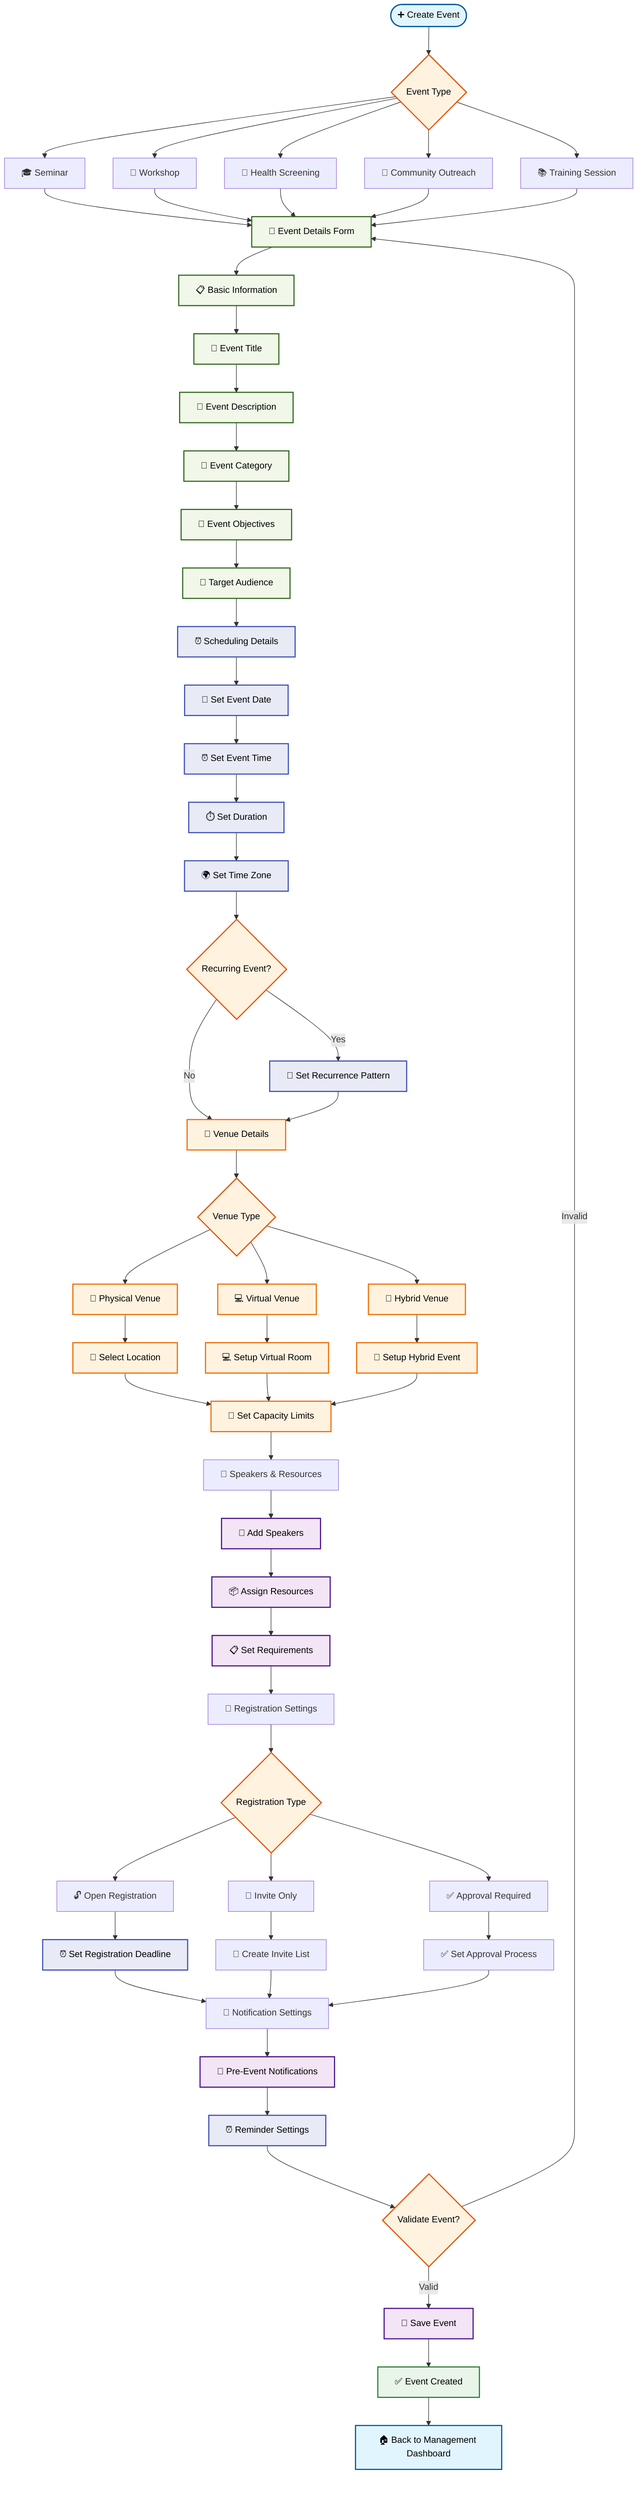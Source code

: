 flowchart TD
    %% Event Creation Flow - Detailed Process
    
    Start([➕ Create Event]) --> EventType{Event Type}
    EventType --> Seminar[🎓 Seminar]
    EventType --> Workshop[🔧 Workshop]
    EventType --> HealthScreening[🏥 Health Screening]
    EventType --> CommunityOutreach[🤝 Community Outreach]
    EventType --> TrainingSession[📚 Training Session]
    
    Seminar --> EventDetailsForm[📝 Event Details Form]
    Workshop --> EventDetailsForm
    HealthScreening --> EventDetailsForm
    CommunityOutreach --> EventDetailsForm
    TrainingSession --> EventDetailsForm
    
    %% Basic Information Section
    EventDetailsForm --> BasicInformation[📋 Basic Information]
    BasicInformation --> EventTitle[📝 Event Title]
    EventTitle --> EventDescription[📄 Event Description]
    EventDescription --> EventCategory[📂 Event Category]
    EventCategory --> EventObjectives[🎯 Event Objectives]
    EventObjectives --> EventAudience[👥 Target Audience]
    
    %% Scheduling Section
    EventAudience --> SchedulingDetails[⏰ Scheduling Details]
    SchedulingDetails --> SetEventDate[📅 Set Event Date]
    SetEventDate --> SetEventTime[⏰ Set Event Time]
    SetEventTime --> SetDuration[⏱️ Set Duration]
    SetDuration --> SetTimeZone[🌍 Set Time Zone]
    SetTimeZone --> RecurringEvent{Recurring Event?}
    RecurringEvent -->|Yes| SetRecurrence[🔄 Set Recurrence Pattern]
    RecurringEvent -->|No| VenueDetails[🏢 Venue Details]
    SetRecurrence --> VenueDetails
    
    %% Venue Configuration
    VenueDetails --> VenueType{Venue Type}
    VenueType --> PhysicalVenue[🏢 Physical Venue]
    VenueType --> VirtualVenue[💻 Virtual Venue]
    VenueType --> HybridVenue[🔄 Hybrid Venue]
    
    PhysicalVenue --> SelectLocation[📍 Select Location]
    VirtualVenue --> SetupVirtualRoom[💻 Setup Virtual Room]
    HybridVenue --> SetupHybridEvent[🔄 Setup Hybrid Event]
    
    SelectLocation --> CapacityLimits[👥 Set Capacity Limits]
    SetupVirtualRoom --> CapacityLimits
    SetupHybridEvent --> CapacityLimits
    
    %% Speakers and Resources
    CapacityLimits --> SpeakersResources[👤 Speakers & Resources]
    SpeakersResources --> AddSpeakers[👤 Add Speakers]
    AddSpeakers --> AssignResources[📦 Assign Resources]
    AssignResources --> SetRequirements[📋 Set Requirements]
    
    %% Registration Configuration
    SetRequirements --> RegistrationSettings[👥 Registration Settings]
    RegistrationSettings --> RegistrationType{Registration Type}
    RegistrationType --> OpenRegistration[🔓 Open Registration]
    RegistrationType --> InviteOnly[📧 Invite Only]
    RegistrationType --> ApprovalRequired[✅ Approval Required]
    
    OpenRegistration --> SetRegistrationDeadline[⏰ Set Registration Deadline]
    InviteOnly --> CreateInviteList[📝 Create Invite List]
    ApprovalRequired --> SetApprovalProcess[✅ Set Approval Process]
    
    SetRegistrationDeadline --> NotificationSettings[🔔 Notification Settings]
    CreateInviteList --> NotificationSettings
    SetApprovalProcess --> NotificationSettings
    
    %% Final Steps
    NotificationSettings --> PreEventNotifications[📧 Pre-Event Notifications]
    PreEventNotifications --> ReminderSettings[⏰ Reminder Settings]
    ReminderSettings --> ValidateEvent{Validate Event?}
    ValidateEvent -->|Invalid| EventDetailsForm
    ValidateEvent -->|Valid| SaveEvent[💾 Save Event]
    SaveEvent --> EventCreated[✅ Event Created]
    
    %% Return to dashboard
    EventCreated --> Dashboard[🏠 Back to Management Dashboard]
    
    %% Styling
    classDef startEnd fill:#e1f5fe,stroke:#01579b,stroke-width:2px,color:#000
    classDef process fill:#f3e5f5,stroke:#4a148c,stroke-width:2px,color:#000
    classDef decision fill:#fff3e0,stroke:#e65100,stroke-width:2px,color:#000
    classDef success fill:#e8f5e8,stroke:#2e7d32,stroke-width:2px,color:#000
    classDef form fill:#f1f8e9,stroke:#33691e,stroke-width:2px,color:#000
    classDef schedule fill:#e8eaf6,stroke:#3f51b5,stroke-width:2px,color:#000
    classDef venue fill:#fff3e0,stroke:#ef6c00,stroke-width:2px,color:#000
    
    class Start,Dashboard startEnd
    class AddSpeakers,AssignResources,SetRequirements,PreEventNotifications,SaveEvent process
    class EventType,RecurringEvent,VenueType,RegistrationType,ValidateEvent decision
    class EventCreated success
    class EventDetailsForm,BasicInformation,EventTitle,EventDescription,EventCategory,EventObjectives,EventAudience form
    class SchedulingDetails,SetEventDate,SetEventTime,SetDuration,SetTimeZone,SetRecurrence,SetRegistrationDeadline,ReminderSettings schedule
    class VenueDetails,PhysicalVenue,VirtualVenue,HybridVenue,SelectLocation,SetupVirtualRoom,SetupHybridEvent,CapacityLimits venue